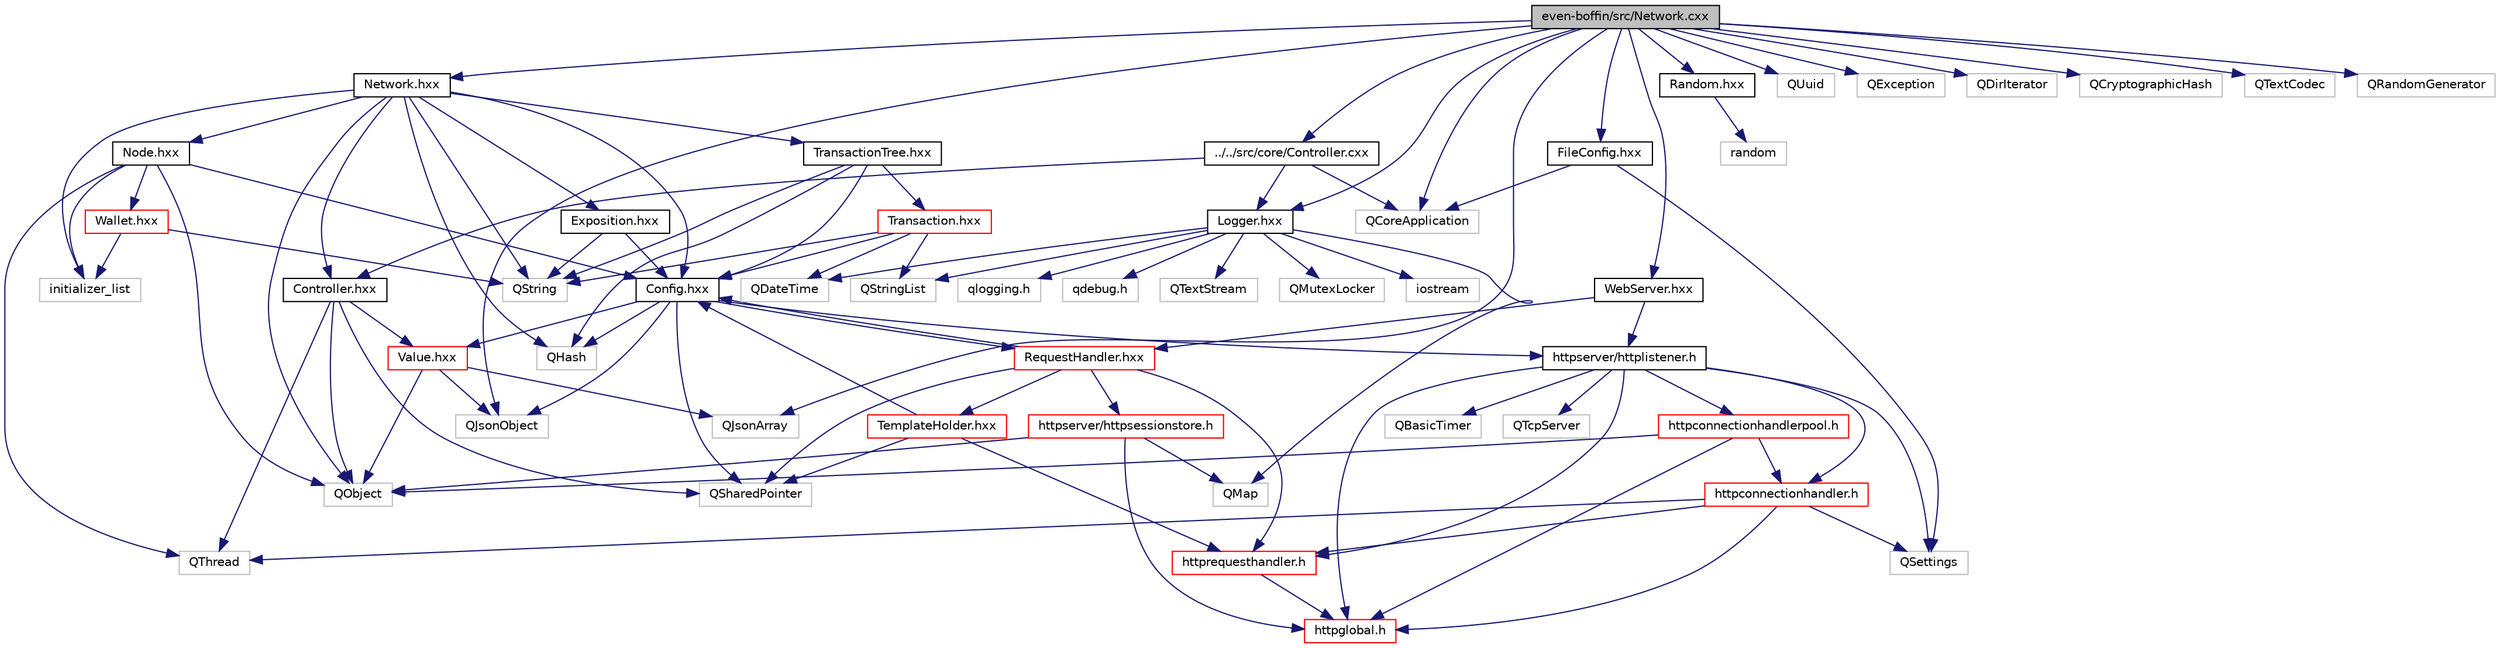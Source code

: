 digraph "even-boffin/src/Network.cxx"
{
  edge [fontname="Helvetica",fontsize="10",labelfontname="Helvetica",labelfontsize="10"];
  node [fontname="Helvetica",fontsize="10",shape=record];
  Node0 [label="even-boffin/src/Network.cxx",height=0.2,width=0.4,color="black", fillcolor="grey75", style="filled", fontcolor="black"];
  Node0 -> Node1 [color="midnightblue",fontsize="10",style="solid",fontname="Helvetica"];
  Node1 [label="Network.hxx",height=0.2,width=0.4,color="black", fillcolor="white", style="filled",URL="$_network_8hxx.html"];
  Node1 -> Node2 [color="midnightblue",fontsize="10",style="solid",fontname="Helvetica"];
  Node2 [label="Config.hxx",height=0.2,width=0.4,color="black", fillcolor="white", style="filled",URL="$_config_8hxx.html"];
  Node2 -> Node3 [color="midnightblue",fontsize="10",style="solid",fontname="Helvetica"];
  Node3 [label="Value.hxx",height=0.2,width=0.4,color="red", fillcolor="white", style="filled",URL="$_value_8hxx_source.html"];
  Node3 -> Node4 [color="midnightblue",fontsize="10",style="solid",fontname="Helvetica"];
  Node4 [label="QObject",height=0.2,width=0.4,color="grey75", fillcolor="white", style="filled"];
  Node3 -> Node6 [color="midnightblue",fontsize="10",style="solid",fontname="Helvetica"];
  Node6 [label="QJsonObject",height=0.2,width=0.4,color="grey75", fillcolor="white", style="filled"];
  Node3 -> Node7 [color="midnightblue",fontsize="10",style="solid",fontname="Helvetica"];
  Node7 [label="QJsonArray",height=0.2,width=0.4,color="grey75", fillcolor="white", style="filled"];
  Node2 -> Node8 [color="midnightblue",fontsize="10",style="solid",fontname="Helvetica"];
  Node8 [label="httpserver/httplistener.h",height=0.2,width=0.4,color="black", fillcolor="white", style="filled",URL="$httplistener_8h.html"];
  Node8 -> Node9 [color="midnightblue",fontsize="10",style="solid",fontname="Helvetica"];
  Node9 [label="QTcpServer",height=0.2,width=0.4,color="grey75", fillcolor="white", style="filled"];
  Node8 -> Node10 [color="midnightblue",fontsize="10",style="solid",fontname="Helvetica"];
  Node10 [label="QSettings",height=0.2,width=0.4,color="grey75", fillcolor="white", style="filled"];
  Node8 -> Node11 [color="midnightblue",fontsize="10",style="solid",fontname="Helvetica"];
  Node11 [label="QBasicTimer",height=0.2,width=0.4,color="grey75", fillcolor="white", style="filled"];
  Node8 -> Node12 [color="midnightblue",fontsize="10",style="solid",fontname="Helvetica"];
  Node12 [label="httpglobal.h",height=0.2,width=0.4,color="red", fillcolor="white", style="filled",URL="$httpglobal_8h.html"];
  Node8 -> Node14 [color="midnightblue",fontsize="10",style="solid",fontname="Helvetica"];
  Node14 [label="httpconnectionhandler.h",height=0.2,width=0.4,color="red", fillcolor="white", style="filled",URL="$httpconnectionhandler_8h.html"];
  Node14 -> Node10 [color="midnightblue",fontsize="10",style="solid",fontname="Helvetica"];
  Node14 -> Node18 [color="midnightblue",fontsize="10",style="solid",fontname="Helvetica"];
  Node18 [label="QThread",height=0.2,width=0.4,color="grey75", fillcolor="white", style="filled"];
  Node14 -> Node12 [color="midnightblue",fontsize="10",style="solid",fontname="Helvetica"];
  Node14 -> Node26 [color="midnightblue",fontsize="10",style="solid",fontname="Helvetica"];
  Node26 [label="httprequesthandler.h",height=0.2,width=0.4,color="red", fillcolor="white", style="filled",URL="$httprequesthandler_8h.html"];
  Node26 -> Node12 [color="midnightblue",fontsize="10",style="solid",fontname="Helvetica"];
  Node8 -> Node48 [color="midnightblue",fontsize="10",style="solid",fontname="Helvetica"];
  Node48 [label="httpconnectionhandlerpool.h",height=0.2,width=0.4,color="red", fillcolor="white", style="filled",URL="$httpconnectionhandlerpool_8h_source.html"];
  Node48 -> Node4 [color="midnightblue",fontsize="10",style="solid",fontname="Helvetica"];
  Node48 -> Node12 [color="midnightblue",fontsize="10",style="solid",fontname="Helvetica"];
  Node48 -> Node14 [color="midnightblue",fontsize="10",style="solid",fontname="Helvetica"];
  Node8 -> Node26 [color="midnightblue",fontsize="10",style="solid",fontname="Helvetica"];
  Node2 -> Node50 [color="midnightblue",fontsize="10",style="solid",fontname="Helvetica"];
  Node50 [label="RequestHandler.hxx",height=0.2,width=0.4,color="red", fillcolor="white", style="filled",URL="$_request_handler_8hxx_source.html"];
  Node50 -> Node2 [color="midnightblue",fontsize="10",style="solid",fontname="Helvetica"];
  Node50 -> Node51 [color="midnightblue",fontsize="10",style="solid",fontname="Helvetica"];
  Node51 [label="TemplateHolder.hxx",height=0.2,width=0.4,color="red", fillcolor="white", style="filled",URL="$_template_holder_8hxx.html"];
  Node51 -> Node2 [color="midnightblue",fontsize="10",style="solid",fontname="Helvetica"];
  Node51 -> Node26 [color="midnightblue",fontsize="10",style="solid",fontname="Helvetica"];
  Node51 -> Node61 [color="midnightblue",fontsize="10",style="solid",fontname="Helvetica"];
  Node61 [label="QSharedPointer",height=0.2,width=0.4,color="grey75", fillcolor="white", style="filled"];
  Node50 -> Node26 [color="midnightblue",fontsize="10",style="solid",fontname="Helvetica"];
  Node50 -> Node62 [color="midnightblue",fontsize="10",style="solid",fontname="Helvetica"];
  Node62 [label="httpserver/httpsessionstore.h",height=0.2,width=0.4,color="red", fillcolor="white", style="filled",URL="$httpsessionstore_8h.html"];
  Node62 -> Node4 [color="midnightblue",fontsize="10",style="solid",fontname="Helvetica"];
  Node62 -> Node22 [color="midnightblue",fontsize="10",style="solid",fontname="Helvetica"];
  Node22 [label="QMap",height=0.2,width=0.4,color="grey75", fillcolor="white", style="filled"];
  Node62 -> Node12 [color="midnightblue",fontsize="10",style="solid",fontname="Helvetica"];
  Node50 -> Node61 [color="midnightblue",fontsize="10",style="solid",fontname="Helvetica"];
  Node2 -> Node66 [color="midnightblue",fontsize="10",style="solid",fontname="Helvetica"];
  Node66 [label="QHash",height=0.2,width=0.4,color="grey75", fillcolor="white", style="filled"];
  Node2 -> Node61 [color="midnightblue",fontsize="10",style="solid",fontname="Helvetica"];
  Node2 -> Node6 [color="midnightblue",fontsize="10",style="solid",fontname="Helvetica"];
  Node1 -> Node67 [color="midnightblue",fontsize="10",style="solid",fontname="Helvetica"];
  Node67 [label="Node.hxx",height=0.2,width=0.4,color="black", fillcolor="white", style="filled",URL="$_node_8hxx.html"];
  Node67 -> Node2 [color="midnightblue",fontsize="10",style="solid",fontname="Helvetica"];
  Node67 -> Node68 [color="midnightblue",fontsize="10",style="solid",fontname="Helvetica"];
  Node68 [label="Wallet.hxx",height=0.2,width=0.4,color="red", fillcolor="white", style="filled",URL="$_wallet_8hxx.html"];
  Node68 -> Node76 [color="midnightblue",fontsize="10",style="solid",fontname="Helvetica"];
  Node76 [label="initializer_list",height=0.2,width=0.4,color="grey75", fillcolor="white", style="filled"];
  Node68 -> Node28 [color="midnightblue",fontsize="10",style="solid",fontname="Helvetica"];
  Node28 [label="QString",height=0.2,width=0.4,color="grey75", fillcolor="white", style="filled"];
  Node67 -> Node76 [color="midnightblue",fontsize="10",style="solid",fontname="Helvetica"];
  Node67 -> Node4 [color="midnightblue",fontsize="10",style="solid",fontname="Helvetica"];
  Node67 -> Node18 [color="midnightblue",fontsize="10",style="solid",fontname="Helvetica"];
  Node1 -> Node77 [color="midnightblue",fontsize="10",style="solid",fontname="Helvetica"];
  Node77 [label="Controller.hxx",height=0.2,width=0.4,color="black", fillcolor="white", style="filled",URL="$_controller_8hxx.html"];
  Node77 -> Node4 [color="midnightblue",fontsize="10",style="solid",fontname="Helvetica"];
  Node77 -> Node18 [color="midnightblue",fontsize="10",style="solid",fontname="Helvetica"];
  Node77 -> Node61 [color="midnightblue",fontsize="10",style="solid",fontname="Helvetica"];
  Node77 -> Node3 [color="midnightblue",fontsize="10",style="solid",fontname="Helvetica"];
  Node1 -> Node78 [color="midnightblue",fontsize="10",style="solid",fontname="Helvetica"];
  Node78 [label="TransactionTree.hxx",height=0.2,width=0.4,color="black", fillcolor="white", style="filled",URL="$_transaction_tree_8hxx.html"];
  Node78 -> Node71 [color="midnightblue",fontsize="10",style="solid",fontname="Helvetica"];
  Node71 [label="Transaction.hxx",height=0.2,width=0.4,color="red", fillcolor="white", style="filled",URL="$_transaction_8hxx.html"];
  Node71 -> Node2 [color="midnightblue",fontsize="10",style="solid",fontname="Helvetica"];
  Node71 -> Node28 [color="midnightblue",fontsize="10",style="solid",fontname="Helvetica"];
  Node71 -> Node72 [color="midnightblue",fontsize="10",style="solid",fontname="Helvetica"];
  Node72 [label="QStringList",height=0.2,width=0.4,color="grey75", fillcolor="white", style="filled"];
  Node71 -> Node73 [color="midnightblue",fontsize="10",style="solid",fontname="Helvetica"];
  Node73 [label="QDateTime",height=0.2,width=0.4,color="grey75", fillcolor="white", style="filled"];
  Node78 -> Node2 [color="midnightblue",fontsize="10",style="solid",fontname="Helvetica"];
  Node78 -> Node28 [color="midnightblue",fontsize="10",style="solid",fontname="Helvetica"];
  Node78 -> Node66 [color="midnightblue",fontsize="10",style="solid",fontname="Helvetica"];
  Node1 -> Node79 [color="midnightblue",fontsize="10",style="solid",fontname="Helvetica"];
  Node79 [label="Exposition.hxx",height=0.2,width=0.4,color="black", fillcolor="white", style="filled",URL="$_exposition_8hxx.html"];
  Node79 -> Node2 [color="midnightblue",fontsize="10",style="solid",fontname="Helvetica"];
  Node79 -> Node28 [color="midnightblue",fontsize="10",style="solid",fontname="Helvetica"];
  Node1 -> Node76 [color="midnightblue",fontsize="10",style="solid",fontname="Helvetica"];
  Node1 -> Node4 [color="midnightblue",fontsize="10",style="solid",fontname="Helvetica"];
  Node1 -> Node66 [color="midnightblue",fontsize="10",style="solid",fontname="Helvetica"];
  Node1 -> Node28 [color="midnightblue",fontsize="10",style="solid",fontname="Helvetica"];
  Node0 -> Node80 [color="midnightblue",fontsize="10",style="solid",fontname="Helvetica"];
  Node80 [label="Logger.hxx",height=0.2,width=0.4,color="black", fillcolor="white", style="filled",URL="$_logger_8hxx.html"];
  Node80 -> Node81 [color="midnightblue",fontsize="10",style="solid",fontname="Helvetica"];
  Node81 [label="iostream",height=0.2,width=0.4,color="grey75", fillcolor="white", style="filled"];
  Node80 -> Node82 [color="midnightblue",fontsize="10",style="solid",fontname="Helvetica"];
  Node82 [label="qlogging.h",height=0.2,width=0.4,color="grey75", fillcolor="white", style="filled"];
  Node80 -> Node83 [color="midnightblue",fontsize="10",style="solid",fontname="Helvetica"];
  Node83 [label="qdebug.h",height=0.2,width=0.4,color="grey75", fillcolor="white", style="filled"];
  Node80 -> Node22 [color="midnightblue",fontsize="10",style="solid",fontname="Helvetica"];
  Node80 -> Node72 [color="midnightblue",fontsize="10",style="solid",fontname="Helvetica"];
  Node80 -> Node84 [color="midnightblue",fontsize="10",style="solid",fontname="Helvetica"];
  Node84 [label="QTextStream",height=0.2,width=0.4,color="grey75", fillcolor="white", style="filled"];
  Node80 -> Node85 [color="midnightblue",fontsize="10",style="solid",fontname="Helvetica"];
  Node85 [label="QMutexLocker",height=0.2,width=0.4,color="grey75", fillcolor="white", style="filled"];
  Node80 -> Node73 [color="midnightblue",fontsize="10",style="solid",fontname="Helvetica"];
  Node0 -> Node86 [color="midnightblue",fontsize="10",style="solid",fontname="Helvetica"];
  Node86 [label="FileConfig.hxx",height=0.2,width=0.4,color="black", fillcolor="white", style="filled",URL="$_file_config_8hxx.html"];
  Node86 -> Node87 [color="midnightblue",fontsize="10",style="solid",fontname="Helvetica"];
  Node87 [label="QCoreApplication",height=0.2,width=0.4,color="grey75", fillcolor="white", style="filled"];
  Node86 -> Node10 [color="midnightblue",fontsize="10",style="solid",fontname="Helvetica"];
  Node0 -> Node88 [color="midnightblue",fontsize="10",style="solid",fontname="Helvetica"];
  Node88 [label="WebServer.hxx",height=0.2,width=0.4,color="black", fillcolor="white", style="filled",URL="$_web_server_8hxx.html"];
  Node88 -> Node8 [color="midnightblue",fontsize="10",style="solid",fontname="Helvetica"];
  Node88 -> Node50 [color="midnightblue",fontsize="10",style="solid",fontname="Helvetica"];
  Node0 -> Node89 [color="midnightblue",fontsize="10",style="solid",fontname="Helvetica"];
  Node89 [label="Random.hxx",height=0.2,width=0.4,color="black", fillcolor="white", style="filled",URL="$_random_8hxx.html"];
  Node89 -> Node90 [color="midnightblue",fontsize="10",style="solid",fontname="Helvetica"];
  Node90 [label="random",height=0.2,width=0.4,color="grey75", fillcolor="white", style="filled"];
  Node0 -> Node91 [color="midnightblue",fontsize="10",style="solid",fontname="Helvetica"];
  Node91 [label="../../src/core/Controller.cxx",height=0.2,width=0.4,color="black", fillcolor="white", style="filled",URL="$_controller_8cxx.html"];
  Node91 -> Node87 [color="midnightblue",fontsize="10",style="solid",fontname="Helvetica"];
  Node91 -> Node77 [color="midnightblue",fontsize="10",style="solid",fontname="Helvetica"];
  Node91 -> Node80 [color="midnightblue",fontsize="10",style="solid",fontname="Helvetica"];
  Node0 -> Node25 [color="midnightblue",fontsize="10",style="solid",fontname="Helvetica"];
  Node25 [label="QUuid",height=0.2,width=0.4,color="grey75", fillcolor="white", style="filled"];
  Node0 -> Node92 [color="midnightblue",fontsize="10",style="solid",fontname="Helvetica"];
  Node92 [label="QException",height=0.2,width=0.4,color="grey75", fillcolor="white", style="filled"];
  Node0 -> Node87 [color="midnightblue",fontsize="10",style="solid",fontname="Helvetica"];
  Node0 -> Node6 [color="midnightblue",fontsize="10",style="solid",fontname="Helvetica"];
  Node0 -> Node7 [color="midnightblue",fontsize="10",style="solid",fontname="Helvetica"];
  Node0 -> Node93 [color="midnightblue",fontsize="10",style="solid",fontname="Helvetica"];
  Node93 [label="QDirIterator",height=0.2,width=0.4,color="grey75", fillcolor="white", style="filled"];
  Node0 -> Node94 [color="midnightblue",fontsize="10",style="solid",fontname="Helvetica"];
  Node94 [label="QCryptographicHash",height=0.2,width=0.4,color="grey75", fillcolor="white", style="filled"];
  Node0 -> Node56 [color="midnightblue",fontsize="10",style="solid",fontname="Helvetica"];
  Node56 [label="QTextCodec",height=0.2,width=0.4,color="grey75", fillcolor="white", style="filled"];
  Node0 -> Node95 [color="midnightblue",fontsize="10",style="solid",fontname="Helvetica"];
  Node95 [label="QRandomGenerator",height=0.2,width=0.4,color="grey75", fillcolor="white", style="filled"];
}
